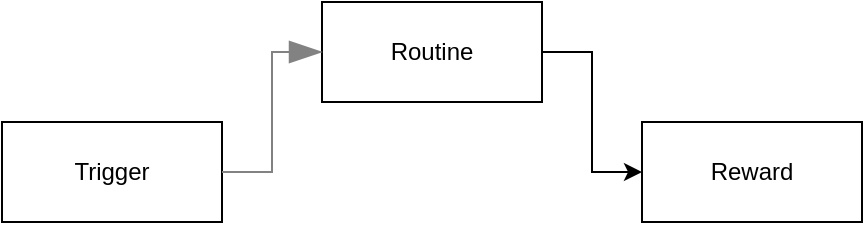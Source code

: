 <mxfile version="28.0.7">
  <diagram name="Page-1" id="i-JqIubEMsyhQfiGkljs">
    <mxGraphModel dx="1014" dy="707" grid="1" gridSize="10" guides="1" tooltips="1" connect="1" arrows="1" fold="1" page="1" pageScale="1" pageWidth="827" pageHeight="1169" math="0" shadow="0">
      <root>
        <mxCell id="0" />
        <mxCell id="1" parent="0" />
        <mxCell id="GxDDQMhnIpii0Mg6zeza-1" value="Trigger" style="html=1;whiteSpace=wrap;" vertex="1" parent="1">
          <mxGeometry x="210" y="330" width="110" height="50" as="geometry" />
        </mxCell>
        <mxCell id="GxDDQMhnIpii0Mg6zeza-6" style="edgeStyle=orthogonalEdgeStyle;rounded=0;orthogonalLoop=1;jettySize=auto;html=1;exitX=1;exitY=0.5;exitDx=0;exitDy=0;entryX=0;entryY=0.5;entryDx=0;entryDy=0;" edge="1" parent="1" source="GxDDQMhnIpii0Mg6zeza-2" target="GxDDQMhnIpii0Mg6zeza-3">
          <mxGeometry relative="1" as="geometry" />
        </mxCell>
        <mxCell id="GxDDQMhnIpii0Mg6zeza-2" value="Routine" style="html=1;whiteSpace=wrap;" vertex="1" parent="1">
          <mxGeometry x="370" y="270" width="110" height="50" as="geometry" />
        </mxCell>
        <mxCell id="GxDDQMhnIpii0Mg6zeza-3" value="Reward" style="html=1;whiteSpace=wrap;" vertex="1" parent="1">
          <mxGeometry x="530" y="330" width="110" height="50" as="geometry" />
        </mxCell>
        <object placeholders="1" c4Type="Relationship" id="GxDDQMhnIpii0Mg6zeza-5">
          <mxCell style="endArrow=blockThin;html=1;fontSize=10;fontColor=#404040;strokeWidth=1;endFill=1;strokeColor=#828282;elbow=vertical;metaEdit=1;endSize=14;startSize=14;jumpStyle=arc;jumpSize=16;rounded=0;edgeStyle=orthogonalEdgeStyle;exitX=1;exitY=0.5;exitDx=0;exitDy=0;entryX=0;entryY=0.5;entryDx=0;entryDy=0;" edge="1" parent="1" source="GxDDQMhnIpii0Mg6zeza-1" target="GxDDQMhnIpii0Mg6zeza-2">
            <mxGeometry width="240" relative="1" as="geometry">
              <mxPoint x="290" y="370" as="sourcePoint" />
              <mxPoint x="530" y="370" as="targetPoint" />
            </mxGeometry>
          </mxCell>
        </object>
      </root>
    </mxGraphModel>
  </diagram>
</mxfile>
